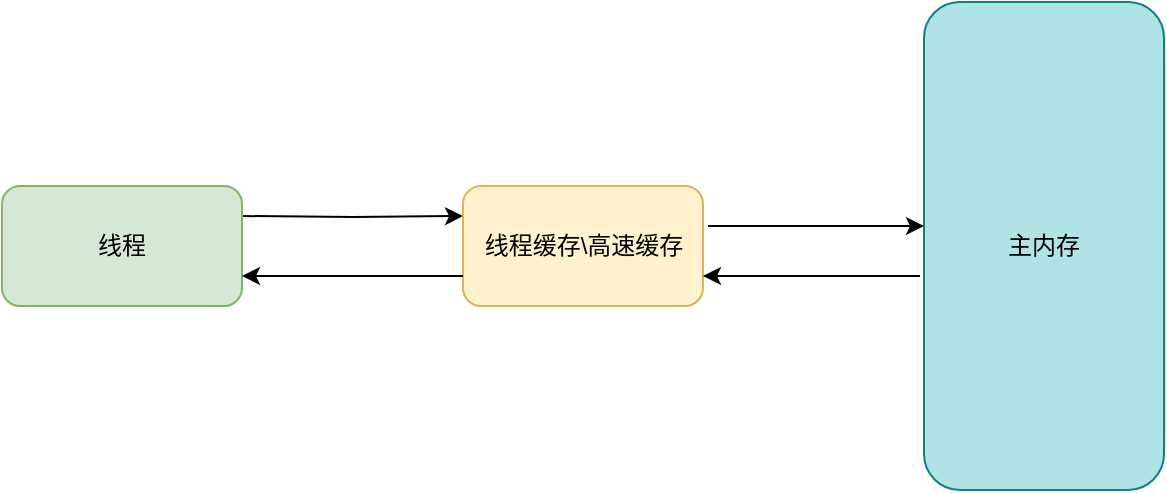 <mxfile version="10.4.9" type="github"><diagram id="mM_yDyVIq9FZ3yPrpKDy" name="第 1 页"><mxGraphModel dx="918" dy="617" grid="0" gridSize="10" guides="1" tooltips="1" connect="1" arrows="1" fold="1" page="1" pageScale="1" pageWidth="827" pageHeight="1169" background="#FFFFFF" math="0" shadow="0"><root><mxCell id="0"/><mxCell id="1" parent="0"/><mxCell id="FcppPtg9SPecDogV0Kr5-9" style="edgeStyle=orthogonalEdgeStyle;rounded=0;orthogonalLoop=1;jettySize=auto;html=1;entryX=0;entryY=0.25;entryDx=0;entryDy=0;" parent="1" target="FcppPtg9SPecDogV0Kr5-5" edge="1"><mxGeometry relative="1" as="geometry"><mxPoint x="219" y="325" as="sourcePoint"/><mxPoint x="279" y="330" as="targetPoint"/></mxGeometry></mxCell><mxCell id="FcppPtg9SPecDogV0Kr5-1" value="线程" style="rounded=1;whiteSpace=wrap;html=1;fillColor=#d5e8d4;strokeColor=#82b366;" parent="1" vertex="1"><mxGeometry x="99" y="310" width="120" height="60" as="geometry"/></mxCell><mxCell id="FcppPtg9SPecDogV0Kr5-5" value="线程缓存\高速缓存" style="rounded=1;whiteSpace=wrap;html=1;fillColor=#fff2cc;strokeColor=#d6b656;" parent="1" vertex="1"><mxGeometry x="329.5" y="310" width="120" height="60" as="geometry"/></mxCell><mxCell id="FcppPtg9SPecDogV0Kr5-8" value="主内存" style="rounded=1;whiteSpace=wrap;html=1;fillColor=#b0e3e6;strokeColor=#0e8088;" parent="1" vertex="1"><mxGeometry x="560" y="218" width="120" height="244" as="geometry"/></mxCell><mxCell id="XTWc6pvPXjXItKxK47Hs-2" style="edgeStyle=orthogonalEdgeStyle;rounded=0;orthogonalLoop=1;jettySize=auto;html=1;entryX=0.008;entryY=0.115;entryDx=0;entryDy=0;entryPerimeter=0;" edge="1" parent="1"><mxGeometry relative="1" as="geometry"><mxPoint x="452" y="330" as="sourcePoint"/><mxPoint x="560" y="330" as="targetPoint"/></mxGeometry></mxCell><mxCell id="XTWc6pvPXjXItKxK47Hs-3" value="" style="endArrow=classic;html=1;exitX=0;exitY=0.75;exitDx=0;exitDy=0;entryX=1;entryY=0.75;entryDx=0;entryDy=0;" edge="1" parent="1" source="FcppPtg9SPecDogV0Kr5-5" target="FcppPtg9SPecDogV0Kr5-1"><mxGeometry width="50" height="50" relative="1" as="geometry"><mxPoint x="278" y="499" as="sourcePoint"/><mxPoint x="328" y="449" as="targetPoint"/></mxGeometry></mxCell><mxCell id="XTWc6pvPXjXItKxK47Hs-4" value="" style="endArrow=classic;html=1;entryX=1;entryY=0.75;entryDx=0;entryDy=0;" edge="1" parent="1" target="FcppPtg9SPecDogV0Kr5-5"><mxGeometry width="50" height="50" relative="1" as="geometry"><mxPoint x="558" y="355" as="sourcePoint"/><mxPoint x="458" y="414" as="targetPoint"/></mxGeometry></mxCell></root></mxGraphModel></diagram></mxfile>